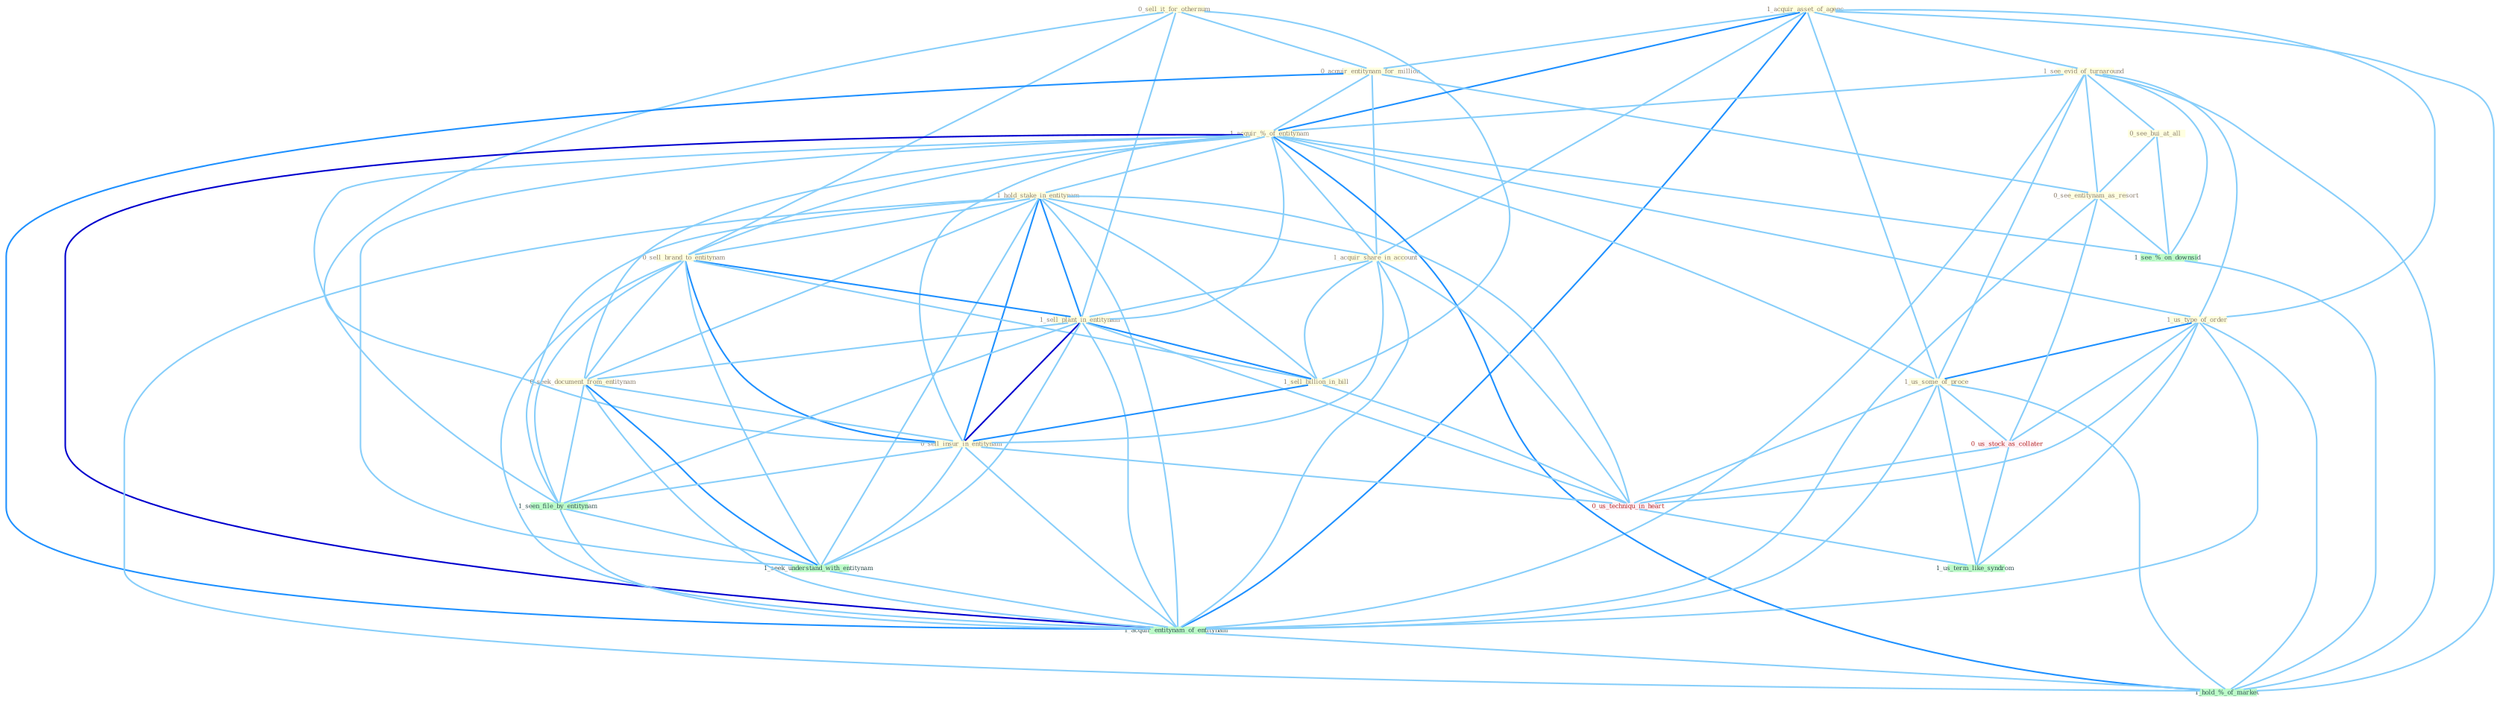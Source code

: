 Graph G{ 
    node
    [shape=polygon,style=filled,width=.5,height=.06,color="#BDFCC9",fixedsize=true,fontsize=4,
    fontcolor="#2f4f4f"];
    {node
    [color="#ffffe0", fontcolor="#8b7d6b"] "0_sell_it_for_othernum " "1_acquir_asset_of_agenc " "0_acquir_entitynam_for_million " "1_see_evid_of_turnaround " "1_acquir_%_of_entitynam " "1_us_type_of_order " "1_hold_stake_in_entitynam " "0_sell_brand_to_entitynam " "1_acquir_share_in_account " "1_sell_plant_in_entitynam " "1_us_some_of_proce " "0_see_bui_at_all " "1_sell_billion_in_bill " "0_seek_document_from_entitynam " "0_sell_insur_in_entitynam " "0_see_entitynam_as_resort "}
{node [color="#fff0f5", fontcolor="#b22222"] "0_us_stock_as_collater " "0_us_techniqu_in_heart "}
edge [color="#B0E2FF"];

	"0_sell_it_for_othernum " -- "0_acquir_entitynam_for_million " [w="1", color="#87cefa" ];
	"0_sell_it_for_othernum " -- "0_sell_brand_to_entitynam " [w="1", color="#87cefa" ];
	"0_sell_it_for_othernum " -- "1_sell_plant_in_entitynam " [w="1", color="#87cefa" ];
	"0_sell_it_for_othernum " -- "1_sell_billion_in_bill " [w="1", color="#87cefa" ];
	"0_sell_it_for_othernum " -- "0_sell_insur_in_entitynam " [w="1", color="#87cefa" ];
	"1_acquir_asset_of_agenc " -- "0_acquir_entitynam_for_million " [w="1", color="#87cefa" ];
	"1_acquir_asset_of_agenc " -- "1_see_evid_of_turnaround " [w="1", color="#87cefa" ];
	"1_acquir_asset_of_agenc " -- "1_acquir_%_of_entitynam " [w="2", color="#1e90ff" , len=0.8];
	"1_acquir_asset_of_agenc " -- "1_us_type_of_order " [w="1", color="#87cefa" ];
	"1_acquir_asset_of_agenc " -- "1_acquir_share_in_account " [w="1", color="#87cefa" ];
	"1_acquir_asset_of_agenc " -- "1_us_some_of_proce " [w="1", color="#87cefa" ];
	"1_acquir_asset_of_agenc " -- "1_acquir_entitynam_of_entitynam " [w="2", color="#1e90ff" , len=0.8];
	"1_acquir_asset_of_agenc " -- "1_hold_%_of_market " [w="1", color="#87cefa" ];
	"0_acquir_entitynam_for_million " -- "1_acquir_%_of_entitynam " [w="1", color="#87cefa" ];
	"0_acquir_entitynam_for_million " -- "1_acquir_share_in_account " [w="1", color="#87cefa" ];
	"0_acquir_entitynam_for_million " -- "0_see_entitynam_as_resort " [w="1", color="#87cefa" ];
	"0_acquir_entitynam_for_million " -- "1_acquir_entitynam_of_entitynam " [w="2", color="#1e90ff" , len=0.8];
	"1_see_evid_of_turnaround " -- "1_acquir_%_of_entitynam " [w="1", color="#87cefa" ];
	"1_see_evid_of_turnaround " -- "1_us_type_of_order " [w="1", color="#87cefa" ];
	"1_see_evid_of_turnaround " -- "1_us_some_of_proce " [w="1", color="#87cefa" ];
	"1_see_evid_of_turnaround " -- "0_see_bui_at_all " [w="1", color="#87cefa" ];
	"1_see_evid_of_turnaround " -- "0_see_entitynam_as_resort " [w="1", color="#87cefa" ];
	"1_see_evid_of_turnaround " -- "1_acquir_entitynam_of_entitynam " [w="1", color="#87cefa" ];
	"1_see_evid_of_turnaround " -- "1_see_%_on_downsid " [w="1", color="#87cefa" ];
	"1_see_evid_of_turnaround " -- "1_hold_%_of_market " [w="1", color="#87cefa" ];
	"1_acquir_%_of_entitynam " -- "1_us_type_of_order " [w="1", color="#87cefa" ];
	"1_acquir_%_of_entitynam " -- "1_hold_stake_in_entitynam " [w="1", color="#87cefa" ];
	"1_acquir_%_of_entitynam " -- "0_sell_brand_to_entitynam " [w="1", color="#87cefa" ];
	"1_acquir_%_of_entitynam " -- "1_acquir_share_in_account " [w="1", color="#87cefa" ];
	"1_acquir_%_of_entitynam " -- "1_sell_plant_in_entitynam " [w="1", color="#87cefa" ];
	"1_acquir_%_of_entitynam " -- "1_us_some_of_proce " [w="1", color="#87cefa" ];
	"1_acquir_%_of_entitynam " -- "0_seek_document_from_entitynam " [w="1", color="#87cefa" ];
	"1_acquir_%_of_entitynam " -- "0_sell_insur_in_entitynam " [w="1", color="#87cefa" ];
	"1_acquir_%_of_entitynam " -- "1_seen_file_by_entitynam " [w="1", color="#87cefa" ];
	"1_acquir_%_of_entitynam " -- "1_seek_understand_with_entitynam " [w="1", color="#87cefa" ];
	"1_acquir_%_of_entitynam " -- "1_acquir_entitynam_of_entitynam " [w="3", color="#0000cd" , len=0.6];
	"1_acquir_%_of_entitynam " -- "1_see_%_on_downsid " [w="1", color="#87cefa" ];
	"1_acquir_%_of_entitynam " -- "1_hold_%_of_market " [w="2", color="#1e90ff" , len=0.8];
	"1_us_type_of_order " -- "1_us_some_of_proce " [w="2", color="#1e90ff" , len=0.8];
	"1_us_type_of_order " -- "0_us_stock_as_collater " [w="1", color="#87cefa" ];
	"1_us_type_of_order " -- "1_acquir_entitynam_of_entitynam " [w="1", color="#87cefa" ];
	"1_us_type_of_order " -- "0_us_techniqu_in_heart " [w="1", color="#87cefa" ];
	"1_us_type_of_order " -- "1_us_term_like_syndrom " [w="1", color="#87cefa" ];
	"1_us_type_of_order " -- "1_hold_%_of_market " [w="1", color="#87cefa" ];
	"1_hold_stake_in_entitynam " -- "0_sell_brand_to_entitynam " [w="1", color="#87cefa" ];
	"1_hold_stake_in_entitynam " -- "1_acquir_share_in_account " [w="1", color="#87cefa" ];
	"1_hold_stake_in_entitynam " -- "1_sell_plant_in_entitynam " [w="2", color="#1e90ff" , len=0.8];
	"1_hold_stake_in_entitynam " -- "1_sell_billion_in_bill " [w="1", color="#87cefa" ];
	"1_hold_stake_in_entitynam " -- "0_seek_document_from_entitynam " [w="1", color="#87cefa" ];
	"1_hold_stake_in_entitynam " -- "0_sell_insur_in_entitynam " [w="2", color="#1e90ff" , len=0.8];
	"1_hold_stake_in_entitynam " -- "1_seen_file_by_entitynam " [w="1", color="#87cefa" ];
	"1_hold_stake_in_entitynam " -- "1_seek_understand_with_entitynam " [w="1", color="#87cefa" ];
	"1_hold_stake_in_entitynam " -- "1_acquir_entitynam_of_entitynam " [w="1", color="#87cefa" ];
	"1_hold_stake_in_entitynam " -- "0_us_techniqu_in_heart " [w="1", color="#87cefa" ];
	"1_hold_stake_in_entitynam " -- "1_hold_%_of_market " [w="1", color="#87cefa" ];
	"0_sell_brand_to_entitynam " -- "1_sell_plant_in_entitynam " [w="2", color="#1e90ff" , len=0.8];
	"0_sell_brand_to_entitynam " -- "1_sell_billion_in_bill " [w="1", color="#87cefa" ];
	"0_sell_brand_to_entitynam " -- "0_seek_document_from_entitynam " [w="1", color="#87cefa" ];
	"0_sell_brand_to_entitynam " -- "0_sell_insur_in_entitynam " [w="2", color="#1e90ff" , len=0.8];
	"0_sell_brand_to_entitynam " -- "1_seen_file_by_entitynam " [w="1", color="#87cefa" ];
	"0_sell_brand_to_entitynam " -- "1_seek_understand_with_entitynam " [w="1", color="#87cefa" ];
	"0_sell_brand_to_entitynam " -- "1_acquir_entitynam_of_entitynam " [w="1", color="#87cefa" ];
	"1_acquir_share_in_account " -- "1_sell_plant_in_entitynam " [w="1", color="#87cefa" ];
	"1_acquir_share_in_account " -- "1_sell_billion_in_bill " [w="1", color="#87cefa" ];
	"1_acquir_share_in_account " -- "0_sell_insur_in_entitynam " [w="1", color="#87cefa" ];
	"1_acquir_share_in_account " -- "1_acquir_entitynam_of_entitynam " [w="1", color="#87cefa" ];
	"1_acquir_share_in_account " -- "0_us_techniqu_in_heart " [w="1", color="#87cefa" ];
	"1_sell_plant_in_entitynam " -- "1_sell_billion_in_bill " [w="2", color="#1e90ff" , len=0.8];
	"1_sell_plant_in_entitynam " -- "0_seek_document_from_entitynam " [w="1", color="#87cefa" ];
	"1_sell_plant_in_entitynam " -- "0_sell_insur_in_entitynam " [w="3", color="#0000cd" , len=0.6];
	"1_sell_plant_in_entitynam " -- "1_seen_file_by_entitynam " [w="1", color="#87cefa" ];
	"1_sell_plant_in_entitynam " -- "1_seek_understand_with_entitynam " [w="1", color="#87cefa" ];
	"1_sell_plant_in_entitynam " -- "1_acquir_entitynam_of_entitynam " [w="1", color="#87cefa" ];
	"1_sell_plant_in_entitynam " -- "0_us_techniqu_in_heart " [w="1", color="#87cefa" ];
	"1_us_some_of_proce " -- "0_us_stock_as_collater " [w="1", color="#87cefa" ];
	"1_us_some_of_proce " -- "1_acquir_entitynam_of_entitynam " [w="1", color="#87cefa" ];
	"1_us_some_of_proce " -- "0_us_techniqu_in_heart " [w="1", color="#87cefa" ];
	"1_us_some_of_proce " -- "1_us_term_like_syndrom " [w="1", color="#87cefa" ];
	"1_us_some_of_proce " -- "1_hold_%_of_market " [w="1", color="#87cefa" ];
	"0_see_bui_at_all " -- "0_see_entitynam_as_resort " [w="1", color="#87cefa" ];
	"0_see_bui_at_all " -- "1_see_%_on_downsid " [w="1", color="#87cefa" ];
	"1_sell_billion_in_bill " -- "0_sell_insur_in_entitynam " [w="2", color="#1e90ff" , len=0.8];
	"1_sell_billion_in_bill " -- "0_us_techniqu_in_heart " [w="1", color="#87cefa" ];
	"0_seek_document_from_entitynam " -- "0_sell_insur_in_entitynam " [w="1", color="#87cefa" ];
	"0_seek_document_from_entitynam " -- "1_seen_file_by_entitynam " [w="1", color="#87cefa" ];
	"0_seek_document_from_entitynam " -- "1_seek_understand_with_entitynam " [w="2", color="#1e90ff" , len=0.8];
	"0_seek_document_from_entitynam " -- "1_acquir_entitynam_of_entitynam " [w="1", color="#87cefa" ];
	"0_sell_insur_in_entitynam " -- "1_seen_file_by_entitynam " [w="1", color="#87cefa" ];
	"0_sell_insur_in_entitynam " -- "1_seek_understand_with_entitynam " [w="1", color="#87cefa" ];
	"0_sell_insur_in_entitynam " -- "1_acquir_entitynam_of_entitynam " [w="1", color="#87cefa" ];
	"0_sell_insur_in_entitynam " -- "0_us_techniqu_in_heart " [w="1", color="#87cefa" ];
	"0_see_entitynam_as_resort " -- "0_us_stock_as_collater " [w="1", color="#87cefa" ];
	"0_see_entitynam_as_resort " -- "1_acquir_entitynam_of_entitynam " [w="1", color="#87cefa" ];
	"0_see_entitynam_as_resort " -- "1_see_%_on_downsid " [w="1", color="#87cefa" ];
	"1_seen_file_by_entitynam " -- "1_seek_understand_with_entitynam " [w="1", color="#87cefa" ];
	"1_seen_file_by_entitynam " -- "1_acquir_entitynam_of_entitynam " [w="1", color="#87cefa" ];
	"0_us_stock_as_collater " -- "0_us_techniqu_in_heart " [w="1", color="#87cefa" ];
	"0_us_stock_as_collater " -- "1_us_term_like_syndrom " [w="1", color="#87cefa" ];
	"1_seek_understand_with_entitynam " -- "1_acquir_entitynam_of_entitynam " [w="1", color="#87cefa" ];
	"1_acquir_entitynam_of_entitynam " -- "1_hold_%_of_market " [w="1", color="#87cefa" ];
	"0_us_techniqu_in_heart " -- "1_us_term_like_syndrom " [w="1", color="#87cefa" ];
	"1_see_%_on_downsid " -- "1_hold_%_of_market " [w="1", color="#87cefa" ];
}